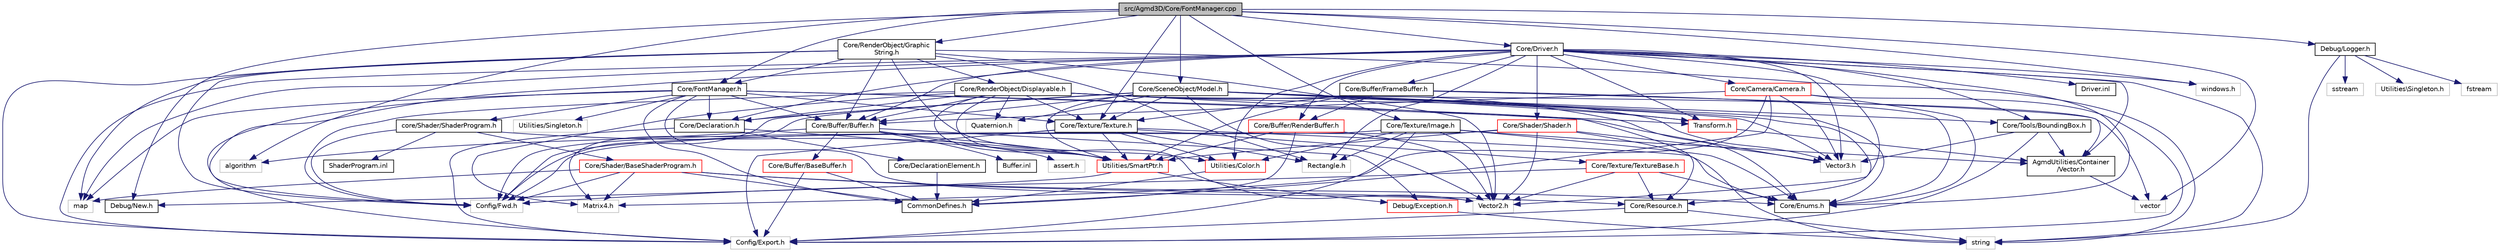 digraph "src/Agmd3D/Core/FontManager.cpp"
{
  edge [fontname="Helvetica",fontsize="10",labelfontname="Helvetica",labelfontsize="10"];
  node [fontname="Helvetica",fontsize="10",shape=record];
  Node1 [label="src/Agmd3D/Core/FontManager.cpp",height=0.2,width=0.4,color="black", fillcolor="grey75", style="filled" fontcolor="black"];
  Node1 -> Node2 [color="midnightblue",fontsize="10",style="solid"];
  Node2 [label="Core/FontManager.h",height=0.2,width=0.4,color="black", fillcolor="white", style="filled",URL="$_font_manager_8h.html"];
  Node2 -> Node3 [color="midnightblue",fontsize="10",style="solid"];
  Node3 [label="Utilities/Singleton.h",height=0.2,width=0.4,color="grey75", fillcolor="white", style="filled"];
  Node2 -> Node4 [color="midnightblue",fontsize="10",style="solid"];
  Node4 [label="Config/Export.h",height=0.2,width=0.4,color="grey75", fillcolor="white", style="filled"];
  Node2 -> Node5 [color="midnightblue",fontsize="10",style="solid"];
  Node5 [label="core/Shader/ShaderProgram.h",height=0.2,width=0.4,color="black", fillcolor="white", style="filled",URL="$_shader_program_8h.html"];
  Node5 -> Node6 [color="midnightblue",fontsize="10",style="solid"];
  Node6 [label="Config/Fwd.h",height=0.2,width=0.4,color="grey75", fillcolor="white", style="filled"];
  Node5 -> Node7 [color="midnightblue",fontsize="10",style="solid"];
  Node7 [label="Core/Shader/BaseShaderProgram.h",height=0.2,width=0.4,color="red", fillcolor="white", style="filled",URL="$_base_shader_program_8h.html"];
  Node7 -> Node6 [color="midnightblue",fontsize="10",style="solid"];
  Node7 -> Node8 [color="midnightblue",fontsize="10",style="solid"];
  Node8 [label="Core/Enums.h",height=0.2,width=0.4,color="black", fillcolor="white", style="filled",URL="$_enums_8h.html"];
  Node7 -> Node9 [color="midnightblue",fontsize="10",style="solid"];
  Node9 [label="Core/Resource.h",height=0.2,width=0.4,color="black", fillcolor="white", style="filled",URL="$_resource_8h.html"];
  Node9 -> Node4 [color="midnightblue",fontsize="10",style="solid"];
  Node9 -> Node10 [color="midnightblue",fontsize="10",style="solid"];
  Node10 [label="string",height=0.2,width=0.4,color="grey75", fillcolor="white", style="filled"];
  Node7 -> Node11 [color="midnightblue",fontsize="10",style="solid"];
  Node11 [label="Matrix4.h",height=0.2,width=0.4,color="grey75", fillcolor="white", style="filled"];
  Node7 -> Node12 [color="midnightblue",fontsize="10",style="solid"];
  Node12 [label="CommonDefines.h",height=0.2,width=0.4,color="black", fillcolor="white", style="filled",URL="$_common_defines_8h.html"];
  Node7 -> Node13 [color="midnightblue",fontsize="10",style="solid"];
  Node13 [label="map",height=0.2,width=0.4,color="grey75", fillcolor="white", style="filled"];
  Node5 -> Node14 [color="midnightblue",fontsize="10",style="solid"];
  Node14 [label="Utilities/SmartPtr.h",height=0.2,width=0.4,color="red", fillcolor="white", style="filled",URL="$_smart_ptr_8h.html"];
  Node14 -> Node15 [color="midnightblue",fontsize="10",style="solid"];
  Node15 [label="Debug/Exception.h",height=0.2,width=0.4,color="red", fillcolor="white", style="filled",URL="$_exception_8h.html"];
  Node15 -> Node10 [color="midnightblue",fontsize="10",style="solid"];
  Node14 -> Node16 [color="midnightblue",fontsize="10",style="solid"];
  Node16 [label="Debug/New.h",height=0.2,width=0.4,color="black", fillcolor="white", style="filled",URL="$_new_8h.html"];
  Node5 -> Node17 [color="midnightblue",fontsize="10",style="solid"];
  Node17 [label="ShaderProgram.inl",height=0.2,width=0.4,color="black", fillcolor="white", style="filled",URL="$_shader_program_8inl.html"];
  Node2 -> Node18 [color="midnightblue",fontsize="10",style="solid"];
  Node18 [label="Core/Texture/Texture.h",height=0.2,width=0.4,color="black", fillcolor="white", style="filled",URL="$_texture_8h.html"];
  Node18 -> Node6 [color="midnightblue",fontsize="10",style="solid"];
  Node18 -> Node4 [color="midnightblue",fontsize="10",style="solid"];
  Node18 -> Node8 [color="midnightblue",fontsize="10",style="solid"];
  Node18 -> Node19 [color="midnightblue",fontsize="10",style="solid"];
  Node19 [label="Core/Texture/TextureBase.h",height=0.2,width=0.4,color="red", fillcolor="white", style="filled",URL="$_texture_base_8h.html"];
  Node19 -> Node6 [color="midnightblue",fontsize="10",style="solid"];
  Node19 -> Node20 [color="midnightblue",fontsize="10",style="solid"];
  Node20 [label="Vector2.h",height=0.2,width=0.4,color="grey75", fillcolor="white", style="filled"];
  Node19 -> Node8 [color="midnightblue",fontsize="10",style="solid"];
  Node19 -> Node9 [color="midnightblue",fontsize="10",style="solid"];
  Node18 -> Node21 [color="midnightblue",fontsize="10",style="solid"];
  Node21 [label="Rectangle.h",height=0.2,width=0.4,color="grey75", fillcolor="white", style="filled"];
  Node18 -> Node14 [color="midnightblue",fontsize="10",style="solid"];
  Node18 -> Node22 [color="midnightblue",fontsize="10",style="solid"];
  Node22 [label="Utilities/Color.h",height=0.2,width=0.4,color="red", fillcolor="white", style="filled",URL="$_color_8h.html"];
  Node22 -> Node12 [color="midnightblue",fontsize="10",style="solid"];
  Node2 -> Node23 [color="midnightblue",fontsize="10",style="solid"];
  Node23 [label="Core/Buffer/Buffer.h",height=0.2,width=0.4,color="black", fillcolor="white", style="filled",URL="$_buffer_8h.html"];
  Node23 -> Node24 [color="midnightblue",fontsize="10",style="solid"];
  Node24 [label="Core/Buffer/BaseBuffer.h",height=0.2,width=0.4,color="red", fillcolor="white", style="filled",URL="$_base_buffer_8h.html"];
  Node24 -> Node4 [color="midnightblue",fontsize="10",style="solid"];
  Node24 -> Node12 [color="midnightblue",fontsize="10",style="solid"];
  Node23 -> Node14 [color="midnightblue",fontsize="10",style="solid"];
  Node23 -> Node15 [color="midnightblue",fontsize="10",style="solid"];
  Node23 -> Node25 [color="midnightblue",fontsize="10",style="solid"];
  Node25 [label="algorithm",height=0.2,width=0.4,color="grey75", fillcolor="white", style="filled"];
  Node23 -> Node26 [color="midnightblue",fontsize="10",style="solid"];
  Node26 [label="assert.h",height=0.2,width=0.4,color="grey75", fillcolor="white", style="filled"];
  Node23 -> Node27 [color="midnightblue",fontsize="10",style="solid"];
  Node27 [label="Buffer.inl",height=0.2,width=0.4,color="black", fillcolor="white", style="filled",URL="$_buffer_8inl.html"];
  Node2 -> Node28 [color="midnightblue",fontsize="10",style="solid"];
  Node28 [label="Core/Declaration.h",height=0.2,width=0.4,color="black", fillcolor="white", style="filled",URL="$_declaration_8h.html"];
  Node28 -> Node4 [color="midnightblue",fontsize="10",style="solid"];
  Node28 -> Node29 [color="midnightblue",fontsize="10",style="solid"];
  Node29 [label="Core/DeclarationElement.h",height=0.2,width=0.4,color="black", fillcolor="white", style="filled",URL="$_declaration_element_8h.html"];
  Node29 -> Node12 [color="midnightblue",fontsize="10",style="solid"];
  Node28 -> Node14 [color="midnightblue",fontsize="10",style="solid"];
  Node2 -> Node20 [color="midnightblue",fontsize="10",style="solid"];
  Node2 -> Node30 [color="midnightblue",fontsize="10",style="solid"];
  Node30 [label="Vector3.h",height=0.2,width=0.4,color="grey75", fillcolor="white", style="filled"];
  Node2 -> Node31 [color="midnightblue",fontsize="10",style="solid"];
  Node31 [label="Transform.h",height=0.2,width=0.4,color="red", fillcolor="white", style="filled",URL="$_transform_8h.html"];
  Node31 -> Node32 [color="midnightblue",fontsize="10",style="solid"];
  Node32 [label="AgmdUtilities/Container\l/Vector.h",height=0.2,width=0.4,color="black", fillcolor="white", style="filled",URL="$_vector_8h.html"];
  Node32 -> Node33 [color="midnightblue",fontsize="10",style="solid"];
  Node33 [label="vector",height=0.2,width=0.4,color="grey75", fillcolor="white", style="filled"];
  Node2 -> Node12 [color="midnightblue",fontsize="10",style="solid"];
  Node2 -> Node13 [color="midnightblue",fontsize="10",style="solid"];
  Node1 -> Node34 [color="midnightblue",fontsize="10",style="solid"];
  Node34 [label="Core/RenderObject/Graphic\lString.h",height=0.2,width=0.4,color="black", fillcolor="white", style="filled",URL="$_graphic_string_8h.html"];
  Node34 -> Node4 [color="midnightblue",fontsize="10",style="solid"];
  Node34 -> Node6 [color="midnightblue",fontsize="10",style="solid"];
  Node34 -> Node22 [color="midnightblue",fontsize="10",style="solid"];
  Node34 -> Node23 [color="midnightblue",fontsize="10",style="solid"];
  Node34 -> Node35 [color="midnightblue",fontsize="10",style="solid"];
  Node35 [label="Core/RenderObject/Displayable.h",height=0.2,width=0.4,color="black", fillcolor="white", style="filled",URL="$_displayable_8h.html"];
  Node35 -> Node6 [color="midnightblue",fontsize="10",style="solid"];
  Node35 -> Node9 [color="midnightblue",fontsize="10",style="solid"];
  Node35 -> Node23 [color="midnightblue",fontsize="10",style="solid"];
  Node35 -> Node28 [color="midnightblue",fontsize="10",style="solid"];
  Node35 -> Node18 [color="midnightblue",fontsize="10",style="solid"];
  Node35 -> Node8 [color="midnightblue",fontsize="10",style="solid"];
  Node35 -> Node14 [color="midnightblue",fontsize="10",style="solid"];
  Node35 -> Node20 [color="midnightblue",fontsize="10",style="solid"];
  Node35 -> Node30 [color="midnightblue",fontsize="10",style="solid"];
  Node35 -> Node11 [color="midnightblue",fontsize="10",style="solid"];
  Node35 -> Node36 [color="midnightblue",fontsize="10",style="solid"];
  Node36 [label="Quaternion.h",height=0.2,width=0.4,color="grey75", fillcolor="white", style="filled"];
  Node35 -> Node31 [color="midnightblue",fontsize="10",style="solid"];
  Node34 -> Node2 [color="midnightblue",fontsize="10",style="solid"];
  Node34 -> Node20 [color="midnightblue",fontsize="10",style="solid"];
  Node34 -> Node21 [color="midnightblue",fontsize="10",style="solid"];
  Node34 -> Node13 [color="midnightblue",fontsize="10",style="solid"];
  Node34 -> Node10 [color="midnightblue",fontsize="10",style="solid"];
  Node1 -> Node37 [color="midnightblue",fontsize="10",style="solid"];
  Node37 [label="Core/SceneObject/Model.h",height=0.2,width=0.4,color="black", fillcolor="white", style="filled",URL="$_model_8h.html"];
  Node37 -> Node6 [color="midnightblue",fontsize="10",style="solid"];
  Node37 -> Node9 [color="midnightblue",fontsize="10",style="solid"];
  Node37 -> Node23 [color="midnightblue",fontsize="10",style="solid"];
  Node37 -> Node28 [color="midnightblue",fontsize="10",style="solid"];
  Node37 -> Node18 [color="midnightblue",fontsize="10",style="solid"];
  Node37 -> Node8 [color="midnightblue",fontsize="10",style="solid"];
  Node37 -> Node14 [color="midnightblue",fontsize="10",style="solid"];
  Node37 -> Node20 [color="midnightblue",fontsize="10",style="solid"];
  Node37 -> Node30 [color="midnightblue",fontsize="10",style="solid"];
  Node37 -> Node11 [color="midnightblue",fontsize="10",style="solid"];
  Node37 -> Node36 [color="midnightblue",fontsize="10",style="solid"];
  Node37 -> Node31 [color="midnightblue",fontsize="10",style="solid"];
  Node37 -> Node38 [color="midnightblue",fontsize="10",style="solid"];
  Node38 [label="Core/Tools/BoundingBox.h",height=0.2,width=0.4,color="black", fillcolor="white", style="filled",URL="$_bounding_box_8h.html"];
  Node38 -> Node30 [color="midnightblue",fontsize="10",style="solid"];
  Node38 -> Node4 [color="midnightblue",fontsize="10",style="solid"];
  Node38 -> Node32 [color="midnightblue",fontsize="10",style="solid"];
  Node37 -> Node33 [color="midnightblue",fontsize="10",style="solid"];
  Node1 -> Node39 [color="midnightblue",fontsize="10",style="solid"];
  Node39 [label="Core/Driver.h",height=0.2,width=0.4,color="black", fillcolor="white", style="filled",URL="$_driver_8h.html"];
  Node39 -> Node22 [color="midnightblue",fontsize="10",style="solid"];
  Node39 -> Node4 [color="midnightblue",fontsize="10",style="solid"];
  Node39 -> Node6 [color="midnightblue",fontsize="10",style="solid"];
  Node39 -> Node23 [color="midnightblue",fontsize="10",style="solid"];
  Node39 -> Node8 [color="midnightblue",fontsize="10",style="solid"];
  Node39 -> Node40 [color="midnightblue",fontsize="10",style="solid"];
  Node40 [label="Core/Shader/Shader.h",height=0.2,width=0.4,color="red", fillcolor="white", style="filled",URL="$_shader_8h.html"];
  Node40 -> Node6 [color="midnightblue",fontsize="10",style="solid"];
  Node40 -> Node20 [color="midnightblue",fontsize="10",style="solid"];
  Node40 -> Node30 [color="midnightblue",fontsize="10",style="solid"];
  Node40 -> Node14 [color="midnightblue",fontsize="10",style="solid"];
  Node40 -> Node10 [color="midnightblue",fontsize="10",style="solid"];
  Node39 -> Node41 [color="midnightblue",fontsize="10",style="solid"];
  Node41 [label="Core/Buffer/FrameBuffer.h",height=0.2,width=0.4,color="black", fillcolor="white", style="filled",URL="$_frame_buffer_8h.html"];
  Node41 -> Node18 [color="midnightblue",fontsize="10",style="solid"];
  Node41 -> Node42 [color="midnightblue",fontsize="10",style="solid"];
  Node42 [label="Core/Buffer/RenderBuffer.h",height=0.2,width=0.4,color="red", fillcolor="white", style="filled",URL="$_render_buffer_8h.html"];
  Node42 -> Node20 [color="midnightblue",fontsize="10",style="solid"];
  Node42 -> Node14 [color="midnightblue",fontsize="10",style="solid"];
  Node42 -> Node12 [color="midnightblue",fontsize="10",style="solid"];
  Node41 -> Node8 [color="midnightblue",fontsize="10",style="solid"];
  Node41 -> Node14 [color="midnightblue",fontsize="10",style="solid"];
  Node41 -> Node32 [color="midnightblue",fontsize="10",style="solid"];
  Node39 -> Node42 [color="midnightblue",fontsize="10",style="solid"];
  Node39 -> Node28 [color="midnightblue",fontsize="10",style="solid"];
  Node39 -> Node43 [color="midnightblue",fontsize="10",style="solid"];
  Node43 [label="Core/Camera/Camera.h",height=0.2,width=0.4,color="red", fillcolor="white", style="filled",URL="$_camera_8h.html"];
  Node43 -> Node4 [color="midnightblue",fontsize="10",style="solid"];
  Node43 -> Node23 [color="midnightblue",fontsize="10",style="solid"];
  Node43 -> Node8 [color="midnightblue",fontsize="10",style="solid"];
  Node43 -> Node30 [color="midnightblue",fontsize="10",style="solid"];
  Node43 -> Node11 [color="midnightblue",fontsize="10",style="solid"];
  Node43 -> Node12 [color="midnightblue",fontsize="10",style="solid"];
  Node39 -> Node38 [color="midnightblue",fontsize="10",style="solid"];
  Node39 -> Node20 [color="midnightblue",fontsize="10",style="solid"];
  Node39 -> Node30 [color="midnightblue",fontsize="10",style="solid"];
  Node39 -> Node21 [color="midnightblue",fontsize="10",style="solid"];
  Node39 -> Node31 [color="midnightblue",fontsize="10",style="solid"];
  Node39 -> Node10 [color="midnightblue",fontsize="10",style="solid"];
  Node39 -> Node13 [color="midnightblue",fontsize="10",style="solid"];
  Node39 -> Node32 [color="midnightblue",fontsize="10",style="solid"];
  Node39 -> Node44 [color="midnightblue",fontsize="10",style="solid"];
  Node44 [label="windows.h",height=0.2,width=0.4,color="grey75", fillcolor="white", style="filled"];
  Node39 -> Node45 [color="midnightblue",fontsize="10",style="solid"];
  Node45 [label="Driver.inl",height=0.2,width=0.4,color="black", fillcolor="white", style="filled",URL="$_driver_8inl.html"];
  Node1 -> Node18 [color="midnightblue",fontsize="10",style="solid"];
  Node1 -> Node46 [color="midnightblue",fontsize="10",style="solid"];
  Node46 [label="Core/Texture/Image.h",height=0.2,width=0.4,color="black", fillcolor="white", style="filled",URL="$_image_8h.html"];
  Node46 -> Node4 [color="midnightblue",fontsize="10",style="solid"];
  Node46 -> Node6 [color="midnightblue",fontsize="10",style="solid"];
  Node46 -> Node8 [color="midnightblue",fontsize="10",style="solid"];
  Node46 -> Node20 [color="midnightblue",fontsize="10",style="solid"];
  Node46 -> Node22 [color="midnightblue",fontsize="10",style="solid"];
  Node46 -> Node21 [color="midnightblue",fontsize="10",style="solid"];
  Node46 -> Node32 [color="midnightblue",fontsize="10",style="solid"];
  Node1 -> Node44 [color="midnightblue",fontsize="10",style="solid"];
  Node1 -> Node25 [color="midnightblue",fontsize="10",style="solid"];
  Node1 -> Node33 [color="midnightblue",fontsize="10",style="solid"];
  Node1 -> Node47 [color="midnightblue",fontsize="10",style="solid"];
  Node47 [label="Debug/Logger.h",height=0.2,width=0.4,color="black", fillcolor="white", style="filled",URL="$_logger_8h.html"];
  Node47 -> Node48 [color="midnightblue",fontsize="10",style="solid"];
  Node48 [label="sstream",height=0.2,width=0.4,color="grey75", fillcolor="white", style="filled"];
  Node47 -> Node10 [color="midnightblue",fontsize="10",style="solid"];
  Node47 -> Node49 [color="midnightblue",fontsize="10",style="solid"];
  Node49 [label="Utilities\\Singleton.h",height=0.2,width=0.4,color="grey75", fillcolor="white", style="filled"];
  Node47 -> Node50 [color="midnightblue",fontsize="10",style="solid"];
  Node50 [label="fstream",height=0.2,width=0.4,color="grey75", fillcolor="white", style="filled"];
  Node1 -> Node16 [color="midnightblue",fontsize="10",style="solid"];
}
